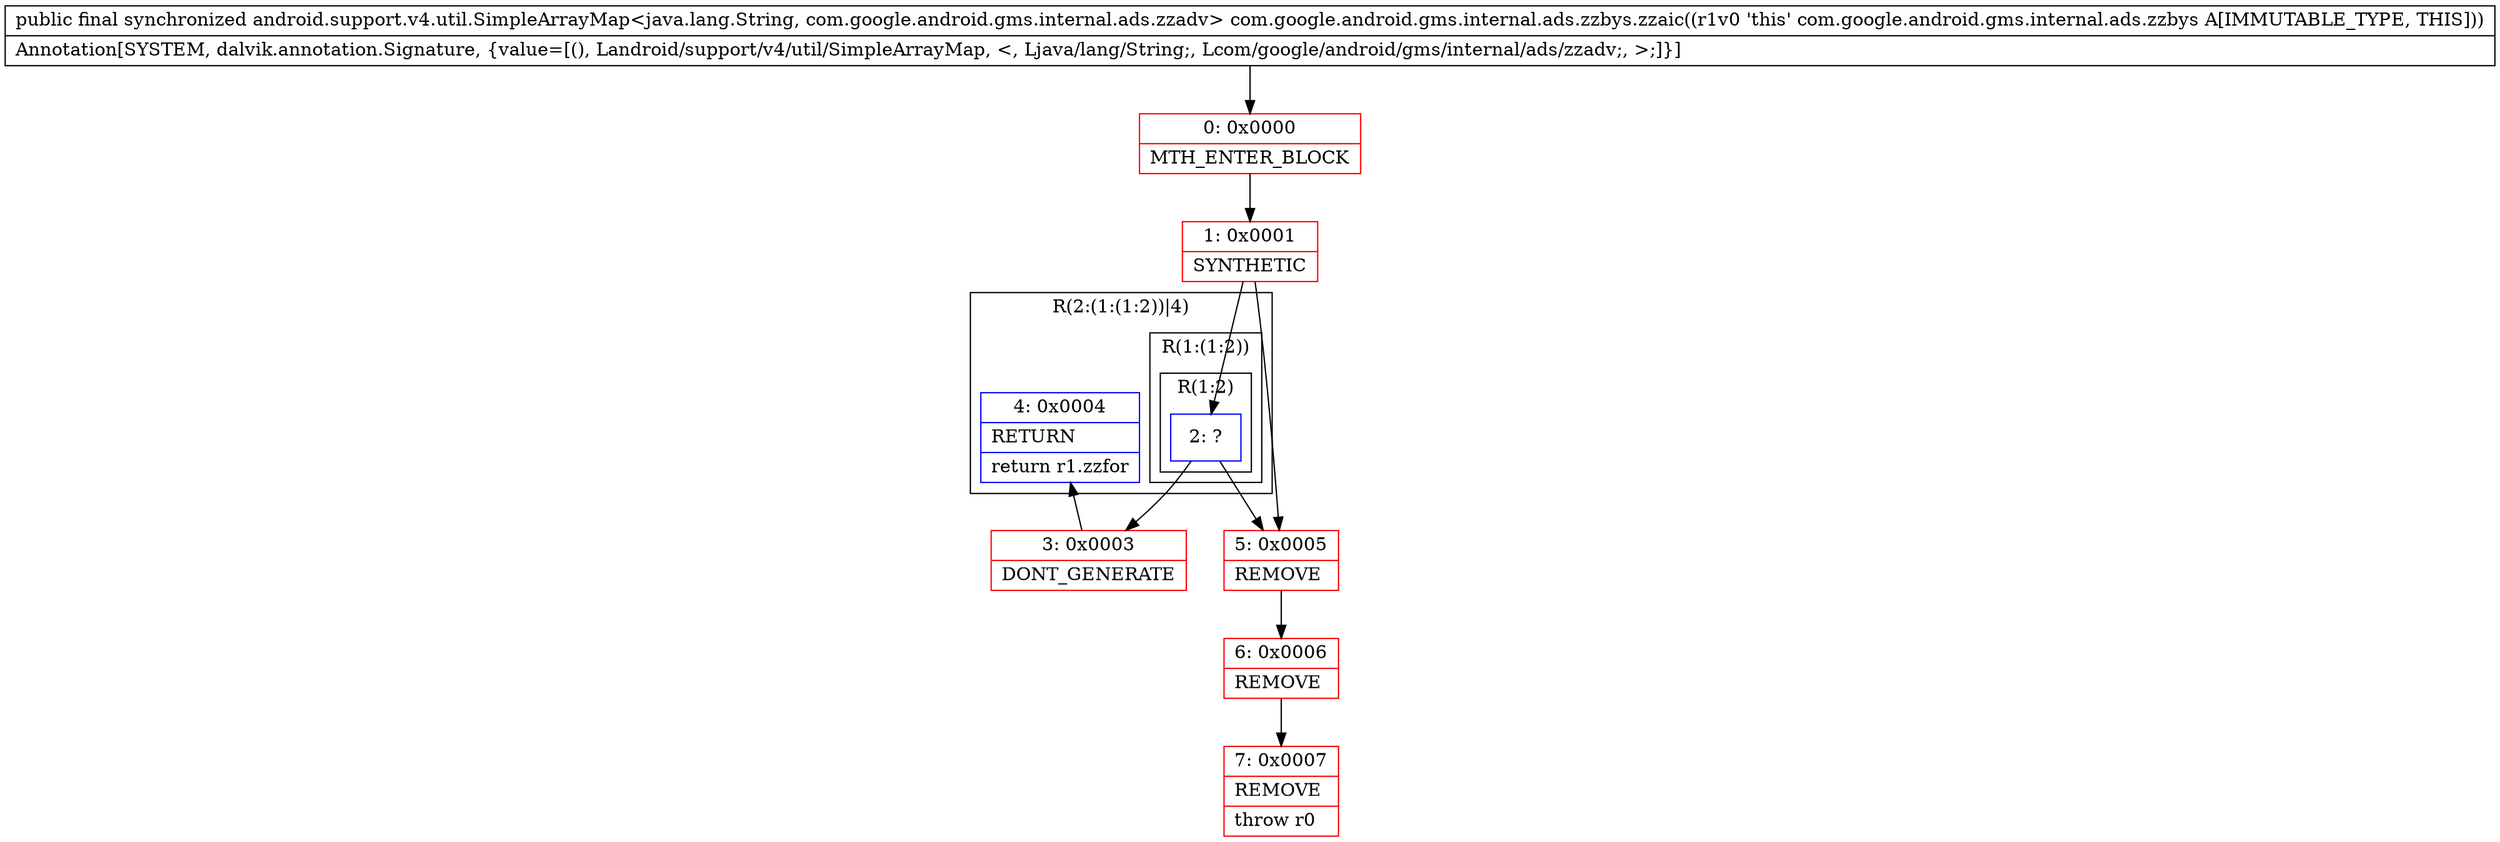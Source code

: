digraph "CFG forcom.google.android.gms.internal.ads.zzbys.zzaic()Landroid\/support\/v4\/util\/SimpleArrayMap;" {
subgraph cluster_Region_862186282 {
label = "R(2:(1:(1:2))|4)";
node [shape=record,color=blue];
subgraph cluster_Region_1949397849 {
label = "R(1:(1:2))";
node [shape=record,color=blue];
subgraph cluster_Region_1895809511 {
label = "R(1:2)";
node [shape=record,color=blue];
Node_2 [shape=record,label="{2\:\ ?}"];
}
}
Node_4 [shape=record,label="{4\:\ 0x0004|RETURN\l|return r1.zzfor\l}"];
}
Node_0 [shape=record,color=red,label="{0\:\ 0x0000|MTH_ENTER_BLOCK\l}"];
Node_1 [shape=record,color=red,label="{1\:\ 0x0001|SYNTHETIC\l}"];
Node_3 [shape=record,color=red,label="{3\:\ 0x0003|DONT_GENERATE\l}"];
Node_5 [shape=record,color=red,label="{5\:\ 0x0005|REMOVE\l}"];
Node_6 [shape=record,color=red,label="{6\:\ 0x0006|REMOVE\l}"];
Node_7 [shape=record,color=red,label="{7\:\ 0x0007|REMOVE\l|throw r0\l}"];
MethodNode[shape=record,label="{public final synchronized android.support.v4.util.SimpleArrayMap\<java.lang.String, com.google.android.gms.internal.ads.zzadv\> com.google.android.gms.internal.ads.zzbys.zzaic((r1v0 'this' com.google.android.gms.internal.ads.zzbys A[IMMUTABLE_TYPE, THIS]))  | Annotation[SYSTEM, dalvik.annotation.Signature, \{value=[(), Landroid\/support\/v4\/util\/SimpleArrayMap, \<, Ljava\/lang\/String;, Lcom\/google\/android\/gms\/internal\/ads\/zzadv;, \>;]\}]\l}"];
MethodNode -> Node_0;
Node_2 -> Node_3;
Node_2 -> Node_5;
Node_0 -> Node_1;
Node_1 -> Node_2;
Node_1 -> Node_5;
Node_3 -> Node_4;
Node_5 -> Node_6;
Node_6 -> Node_7;
}

